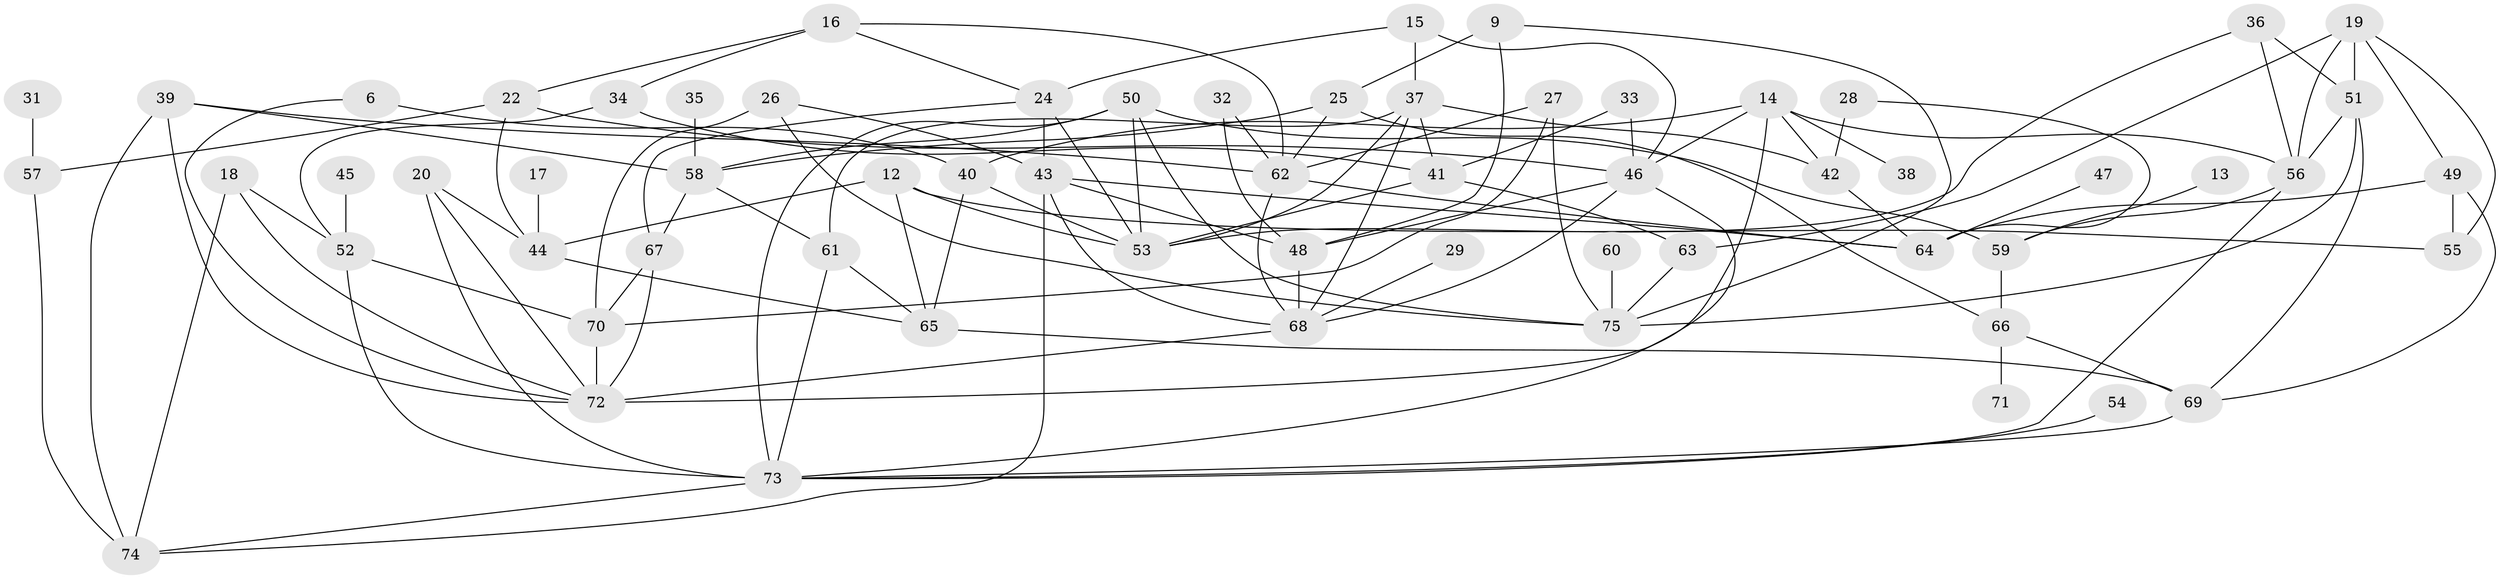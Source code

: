 // original degree distribution, {4: 0.2214765100671141, 3: 0.21476510067114093, 0: 0.08053691275167785, 1: 0.15436241610738255, 5: 0.09395973154362416, 8: 0.006711409395973154, 2: 0.2214765100671141, 7: 0.006711409395973154}
// Generated by graph-tools (version 1.1) at 2025/25/03/09/25 03:25:22]
// undirected, 63 vertices, 124 edges
graph export_dot {
graph [start="1"]
  node [color=gray90,style=filled];
  6;
  9;
  12;
  13;
  14;
  15;
  16;
  17;
  18;
  19;
  20;
  22;
  24;
  25;
  26;
  27;
  28;
  29;
  31;
  32;
  33;
  34;
  35;
  36;
  37;
  38;
  39;
  40;
  41;
  42;
  43;
  44;
  45;
  46;
  47;
  48;
  49;
  50;
  51;
  52;
  53;
  54;
  55;
  56;
  57;
  58;
  59;
  60;
  61;
  62;
  63;
  64;
  65;
  66;
  67;
  68;
  69;
  70;
  71;
  72;
  73;
  74;
  75;
  6 -- 40 [weight=1.0];
  6 -- 72 [weight=1.0];
  9 -- 25 [weight=1.0];
  9 -- 48 [weight=1.0];
  9 -- 75 [weight=1.0];
  12 -- 44 [weight=1.0];
  12 -- 53 [weight=1.0];
  12 -- 55 [weight=1.0];
  12 -- 65 [weight=1.0];
  13 -- 59 [weight=1.0];
  14 -- 38 [weight=1.0];
  14 -- 40 [weight=1.0];
  14 -- 42 [weight=1.0];
  14 -- 46 [weight=1.0];
  14 -- 56 [weight=1.0];
  14 -- 72 [weight=1.0];
  15 -- 24 [weight=1.0];
  15 -- 37 [weight=1.0];
  15 -- 46 [weight=1.0];
  16 -- 22 [weight=1.0];
  16 -- 24 [weight=1.0];
  16 -- 34 [weight=1.0];
  16 -- 62 [weight=1.0];
  17 -- 44 [weight=1.0];
  18 -- 52 [weight=1.0];
  18 -- 72 [weight=1.0];
  18 -- 74 [weight=1.0];
  19 -- 49 [weight=1.0];
  19 -- 51 [weight=1.0];
  19 -- 55 [weight=1.0];
  19 -- 56 [weight=1.0];
  19 -- 63 [weight=1.0];
  20 -- 44 [weight=1.0];
  20 -- 72 [weight=1.0];
  20 -- 73 [weight=1.0];
  22 -- 44 [weight=1.0];
  22 -- 46 [weight=1.0];
  22 -- 57 [weight=1.0];
  24 -- 43 [weight=1.0];
  24 -- 53 [weight=1.0];
  24 -- 67 [weight=1.0];
  25 -- 58 [weight=1.0];
  25 -- 62 [weight=1.0];
  25 -- 66 [weight=1.0];
  26 -- 43 [weight=1.0];
  26 -- 70 [weight=1.0];
  26 -- 75 [weight=1.0];
  27 -- 62 [weight=1.0];
  27 -- 70 [weight=1.0];
  27 -- 75 [weight=1.0];
  28 -- 42 [weight=1.0];
  28 -- 64 [weight=1.0];
  29 -- 68 [weight=1.0];
  31 -- 57 [weight=1.0];
  32 -- 48 [weight=1.0];
  32 -- 62 [weight=1.0];
  33 -- 41 [weight=1.0];
  33 -- 46 [weight=1.0];
  34 -- 41 [weight=1.0];
  34 -- 52 [weight=1.0];
  35 -- 58 [weight=1.0];
  36 -- 51 [weight=1.0];
  36 -- 53 [weight=1.0];
  36 -- 56 [weight=1.0];
  37 -- 41 [weight=1.0];
  37 -- 42 [weight=1.0];
  37 -- 53 [weight=1.0];
  37 -- 61 [weight=1.0];
  37 -- 68 [weight=1.0];
  39 -- 58 [weight=1.0];
  39 -- 62 [weight=1.0];
  39 -- 72 [weight=1.0];
  39 -- 74 [weight=1.0];
  40 -- 53 [weight=1.0];
  40 -- 65 [weight=1.0];
  41 -- 53 [weight=1.0];
  41 -- 63 [weight=1.0];
  42 -- 64 [weight=1.0];
  43 -- 48 [weight=1.0];
  43 -- 64 [weight=1.0];
  43 -- 68 [weight=1.0];
  43 -- 74 [weight=1.0];
  44 -- 65 [weight=1.0];
  45 -- 52 [weight=2.0];
  46 -- 48 [weight=1.0];
  46 -- 68 [weight=1.0];
  46 -- 73 [weight=1.0];
  47 -- 64 [weight=1.0];
  48 -- 68 [weight=1.0];
  49 -- 55 [weight=1.0];
  49 -- 64 [weight=1.0];
  49 -- 69 [weight=1.0];
  50 -- 53 [weight=1.0];
  50 -- 58 [weight=2.0];
  50 -- 59 [weight=1.0];
  50 -- 73 [weight=1.0];
  50 -- 75 [weight=1.0];
  51 -- 56 [weight=1.0];
  51 -- 69 [weight=1.0];
  51 -- 75 [weight=1.0];
  52 -- 70 [weight=1.0];
  52 -- 73 [weight=1.0];
  54 -- 73 [weight=1.0];
  56 -- 59 [weight=1.0];
  56 -- 73 [weight=1.0];
  57 -- 74 [weight=1.0];
  58 -- 61 [weight=1.0];
  58 -- 67 [weight=1.0];
  59 -- 66 [weight=1.0];
  60 -- 75 [weight=1.0];
  61 -- 65 [weight=1.0];
  61 -- 73 [weight=1.0];
  62 -- 64 [weight=1.0];
  62 -- 68 [weight=1.0];
  63 -- 75 [weight=1.0];
  65 -- 69 [weight=1.0];
  66 -- 69 [weight=1.0];
  66 -- 71 [weight=1.0];
  67 -- 70 [weight=1.0];
  67 -- 72 [weight=1.0];
  68 -- 72 [weight=1.0];
  69 -- 73 [weight=1.0];
  70 -- 72 [weight=2.0];
  73 -- 74 [weight=1.0];
}

